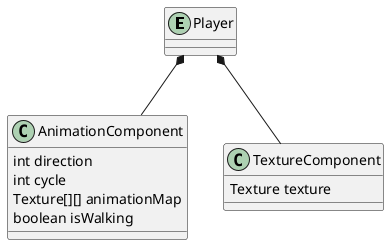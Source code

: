 @startuml
'https://plantuml.com/class-diagram


entity Player

Player *-- AnimationComponent
Player *-- TextureComponent

class TextureComponent {
Texture texture
}

class AnimationComponent {
 int direction
 int cycle
 Texture[][] animationMap
 boolean isWalking
}





@enduml